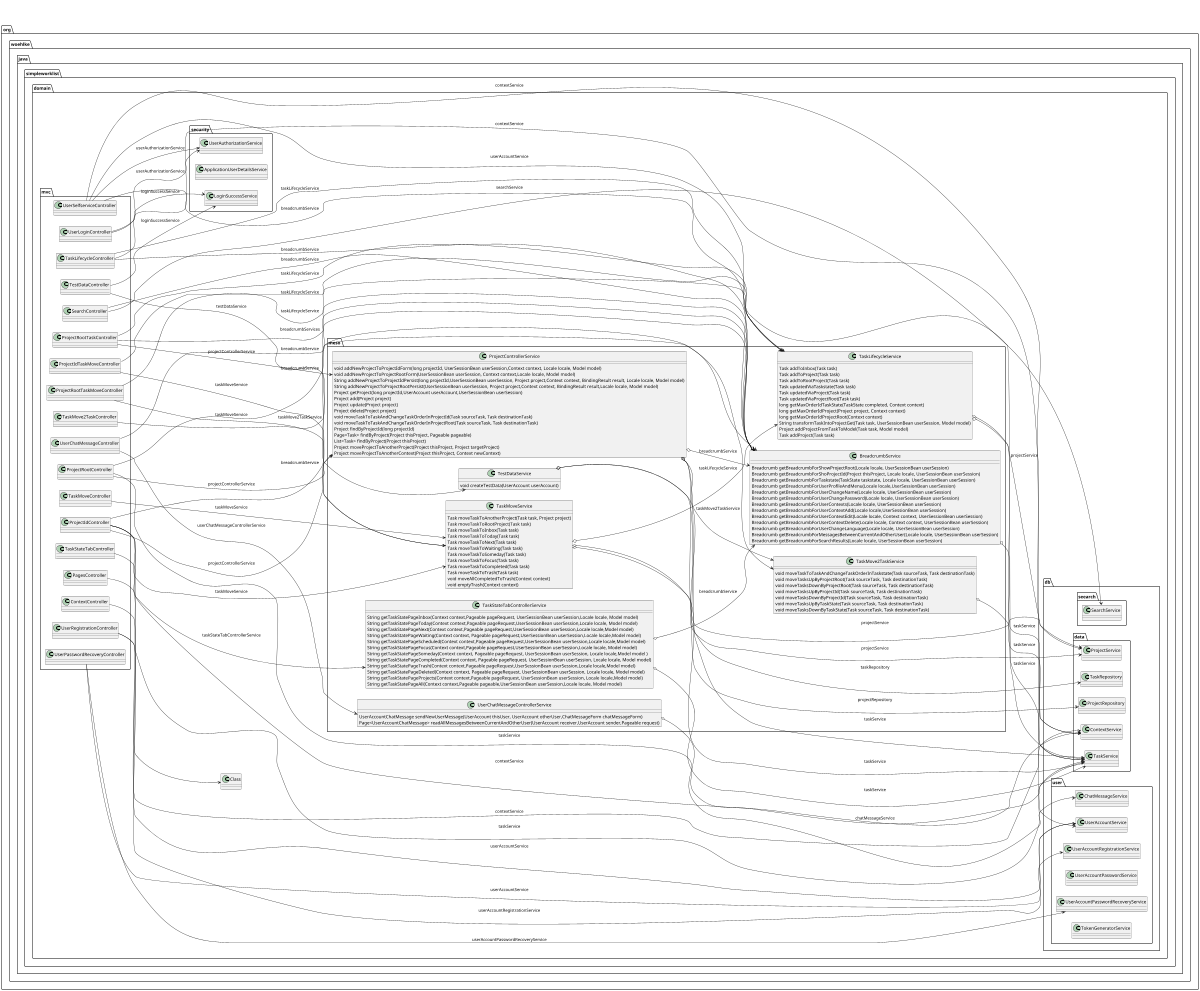 @startuml
'https://plantuml.com/class-diagram

left to right direction
'top to bottom direction

scale 1200 width

package org.woehlke.java.simpleworklist.domain {

    package mvc {
        class ContextController {}
        class PagesController {}
        class ProjectIdController {}
        class ProjectIdTaskMoveController {}
        class ProjectRootController {}
        class ProjectRootTaskController {}
        class ProjectRootTaskMoveController {}
        class SearchController {}
        class TaskLifecycleController {}
        class TaskMove2TaskController {}
        class TaskMoveController {}
        class TaskStateTabController {}
        class TestDataController {}
        class UserChatMessageController {}
        class UserLoginController {}
        class UserPasswordRecoveryController {}
        class UserRegistrationController {}
        class UserSelfserviceController {}
    }

    package db {
        package data {
            class ContextService {}
            class ProjectService {}
            class TaskService {}
            class ProjectRepository {}
            class TaskRepository {}
        }
        package seearch {
            class SearchService {}
        }
        package user {
            class UserAccountService {}
            class UserAccountPasswordService {}
            class ChatMessageService {}
            class UserAccountPasswordRecoveryService {}
            class UserAccountRegistrationService {}
            class TokenGeneratorService {}
        }
    }
    package security {
        class UserAuthorizationService {}
        class ApplicationUserDetailsService {}
        class LoginSuccessService {}
    }
    package meso {
        class ProjectControllerService {
            void addNewProjectToProjectIdForm(long projectId, UserSessionBean userSession,Context context, Locale locale, Model model)
            void addNewProjectToProjectRootForm(UserSessionBean userSession, Context context,Locale locale, Model model)
            String addNewProjectToProjectIdPersist(long projectId,UserSessionBean userSession, Project project,Context context, BindingResult result, Locale locale, Model model)
            String addNewProjectToProjectRootPersist(UserSessionBean userSession, Project project,Context context, BindingResult result,Locale locale, Model model)
            Project getProject(long projectId,UserAccount userAccount,UserSessionBean userSession)
            Project add(Project project)
            Project update(Project project)
            Project delete(Project project)
            void moveTaskToTaskAndChangeTaskOrderInProjectId(Task sourceTask, Task destinationTask)
            void moveTaskToTaskAndChangeTaskOrderInProjectRoot(Task sourceTask, Task destinationTask)
            Project findByProjectId(long projectId)
            Page<Task> findByProject(Project thisProject, Pageable pageable)
            List<Task> findByProject(Project thisProject)
            Project moveProjectToAnotherProject(Project thisProject, Project targetProject)
            Project moveProjectToAnotherContext(Project thisProject, Context newContext)
        }
        class BreadcrumbService {
            Breadcrumb getBreadcrumbForShowProjectRoot(Locale locale, UserSessionBean userSession)
            Breadcrumb getBreadcrumbForShoProjectId(Project thisProject, Locale locale, UserSessionBean userSession)
            Breadcrumb getBreadcrumbForTaskstate(TaskState taskstate, Locale locale, UserSessionBean userSession)
            Breadcrumb getBreadcrumbForUserProfileAndMenu(Locale locale,UserSessionBean userSession)
            Breadcrumb getBreadcrumbForUserChangeName(Locale locale, UserSessionBean userSession)
            Breadcrumb getBreadcrumbForUserChangePassword(Locale locale, UserSessionBean userSession)
            Breadcrumb getBreadcrumbForUserContexts(Locale locale, UserSessionBean userSession)
            Breadcrumb getBreadcrumbForUserContextAdd(Locale locale,UserSessionBean userSession)
            Breadcrumb getBreadcrumbForUserContextEdit(Locale locale, Context context, UserSessionBean userSession)
            Breadcrumb getBreadcrumbForUserContextDelete(Locale locale, Context context, UserSessionBean userSession)
            Breadcrumb getBreadcrumbForUserChangeLanguage(Locale locale, UserSessionBean userSession)
            Breadcrumb getBreadcrumbForMessagesBetweenCurrentAndOtherUser(Locale locale, UserSessionBean userSession)
            Breadcrumb getBreadcrumbForSearchResults(Locale locale, UserSessionBean userSession)
        }
        class UserChatMessageControllerService {
          UserAccountChatMessage sendNewUserMessage(UserAccount thisUser, UserAccount otherUser,ChatMessageForm chatMessageForm)
          Page<UserAccountChatMessage> readAllMessagesBetweenCurrentAndOtherUser(UserAccount receiver,UserAccount sender,Pageable request)
        }
        class TaskLifecycleService {
          Task addToInbox(Task task)
          Task addToProject(Task task)
          Task addToRootProject(Task task)
          Task updatedViaTaskstate(Task task)
          Task updatedViaProject(Task task)
          Task updatedViaProjectRoot(Task task)
          long getMaxOrderIdTaskState(TaskState completed, Context context)
          long getMaxOrderIdProject(Project project, Context context)
          long getMaxOrderIdProjectRoot(Context context)
          String transformTaskIntoProjectGet(Task task, UserSessionBean userSession, Model model)
          Project addProjectFromTaskToModel(Task task, Model model)
          Task addProject(Task task)
        }
        class TaskMove2TaskService {
          void moveTaskToTaskAndChangeTaskOrderInTaskstate(Task sourceTask, Task destinationTask)
          void moveTasksUpByProjectRoot(Task sourceTask, Task destinationTask)
          void moveTasksDownByProjectRoot(Task sourceTask, Task destinationTask)
          void moveTasksUpByProjectId(Task sourceTask, Task destinationTask)
          void moveTasksDownByProjectId(Task sourceTask, Task destinationTask)
          void moveTasksUpByTaskState(Task sourceTask, Task destinationTask)
          void moveTasksDownByTaskState(Task sourceTask, Task destinationTask)
        }
        class TaskMoveService {
          Task moveTaskToAnotherProject(Task task, Project project)
          Task moveTaskToRootProject(Task task)
          Task moveTaskToInbox(Task task)
          Task moveTaskToToday(Task task)
          Task moveTaskToNext(Task task)
          Task moveTaskToWaiting(Task task)
          Task moveTaskToSomeday(Task task)
          Task moveTaskToFocus(Task task)
          Task moveTaskToCompleted(Task task)
          Task moveTaskToTrash(Task task)
          void moveAllCompletedToTrash(Context context)
          void emptyTrash(Context context)
        }
        class TaskStateTabControllerService {
          String getTaskStatePageInbox(Context context,Pageable pageRequest, UserSessionBean userSession,Locale locale, Model model)
          String getTaskStatePageToday(Context context,Pageable pageRequest,UserSessionBean userSession,Locale locale, Model model)
          String getTaskStatePageNext(Context context,Pageable pageRequest,UserSessionBean userSession,Locale locale,Model model)
          String getTaskStatePageWaiting(Context context, Pageable pageRequest,UserSessionBean userSession,Locale locale,Model model)
          String getTaskStatePageScheduled(Context context,Pageable pageRequest,UserSessionBean userSession,Locale locale,Model model)
          String getTaskStatePageFocus(Context context,Pageable pageRequest,UserSessionBean userSession,Locale locale, Model model)
          String getTaskStatePageSomeday(Context context, Pageable pageRequest, UserSessionBean userSession, Locale locale,Model model )
          String getTaskStatePageCompleted(Context context, Pageable pageRequest, UserSessionBean userSession, Locale locale, Model model)
          String getTaskStatePageTrash(Context context,Pageable pageRequest,UserSessionBean userSession,Locale locale,Model model)
          String getTaskStatePageDeleted(Context context, Pageable pageRequest, UserSessionBean userSession, Locale locale, Model model)
          String getTaskStatePageProjects(Context context,Pageable pageRequest, UserSessionBean userSession, Locale locale,Model model)
          String getTaskStatePageAll(Context context,Pageable pageable,UserSessionBean userSession,Locale locale, Model model)
        }
        class TestDataService {
            void createTestData(UserAccount userAccount)
        }
        TestDataService o--> TaskRepository:  taskRepository
        TestDataService o--> ProjectRepository: projectRepository
        TaskStateTabControllerService o---> TaskService: taskService
        TaskStateTabControllerService o--> BreadcrumbService: breadcrumbService
        TaskMoveService o---> TaskService: taskService
        TaskMoveService o--> TaskLifecycleService: taskLifecycleService
        TaskMoveService o--> ProjectService: projectService
        TaskMove2TaskService o--> TaskService: taskService
        TaskLifecycleService o--> TaskService: taskService
        TaskLifecycleService o--> ProjectService: projectService
        UserChatMessageControllerService o--> ChatMessageService: chatMessageService
        ProjectControllerService o---> ProjectService: projectService
        ProjectControllerService o---> TaskService: taskService
        ProjectControllerService o--> BreadcrumbService: breadcrumbService
        ProjectControllerService o--> TaskMove2TaskService: taskMove2TaskService
        BreadcrumbService  o--> TaskService: taskService
    }

    ContextController ---> ContextService: contextService
    PagesController --> Class
    ProjectIdController --> ProjectControllerService: projectControllerService
    ProjectIdController --> TaskMoveService: taskMoveService
    ProjectIdController ---> TaskService: taskService
    ProjectIdController ---> ContextService: contextService
    ProjectIdController ----> BreadcrumbService: breadcrumbService
    ProjectIdTaskMoveController --> TaskMoveService: taskMoveService
    ProjectIdTaskMoveController --> TaskLifecycleService: taskLifecycleService
    ProjectRootController --> ProjectControllerService: projectControllerService
    ProjectRootController ---> TaskService: taskService
    ProjectRootController ----> BreadcrumbService: breadcrumbService
    ProjectRootTaskController --> ProjectControllerService: projectControllerService
    ProjectRootTaskController --> TaskLifecycleService: taskLifecycleService
    ProjectRootTaskController ----> BreadcrumbService: breadcrumbServices
    ProjectRootTaskMoveController --> TaskLifecycleService: taskLifecycleService
    ProjectRootTaskMoveController --> TaskMoveService: taskMoveService
    SearchController --> SearchService: searchService
    SearchController ----> BreadcrumbService: breadcrumbService
    TaskLifecycleController --> TaskLifecycleService: taskLifecycleService
    TaskLifecycleController ----> BreadcrumbService: breadcrumbService
    TaskLifecycleController ---> ContextService: contextService
    TaskMove2TaskController -> TaskMove2TaskService: taskMove2TaskService
    TaskMoveController --> TaskMoveService: taskMoveService
    TaskStateTabController --> TaskStateTabControllerService: taskStateTabControllerService
    TestDataController --> TestDataService: testDataService
    TestDataController --> LoginSuccessService: loginSuccessService
    UserChatMessageController --> UserChatMessageControllerService: userChatMessageControllerService
    UserChatMessageController --> BreadcrumbService: breadcrumbService
    UserLoginController --> LoginSuccessService: loginSuccessService
    UserLoginController --> UserAuthorizationService: userAuthorizationService
    UserPasswordRecoveryController -> UserAccountService: userAccountService
    UserPasswordRecoveryController -> UserAccountPasswordRecoveryService: userAccountPasswordRecoveryService
    UserRegistrationController -> UserAccountService: userAccountService
    UserRegistrationController -> UserAccountRegistrationService: userAccountRegistrationService
    UserSelfserviceController --> UserAuthorizationService: userAuthorizationService
    UserSelfserviceController ----> BreadcrumbService: breadcrumbService
    UserSelfserviceController --> UserAccountService: userAccountService
    UserSelfserviceController ---> ContextService: contextService
}

@enduml
